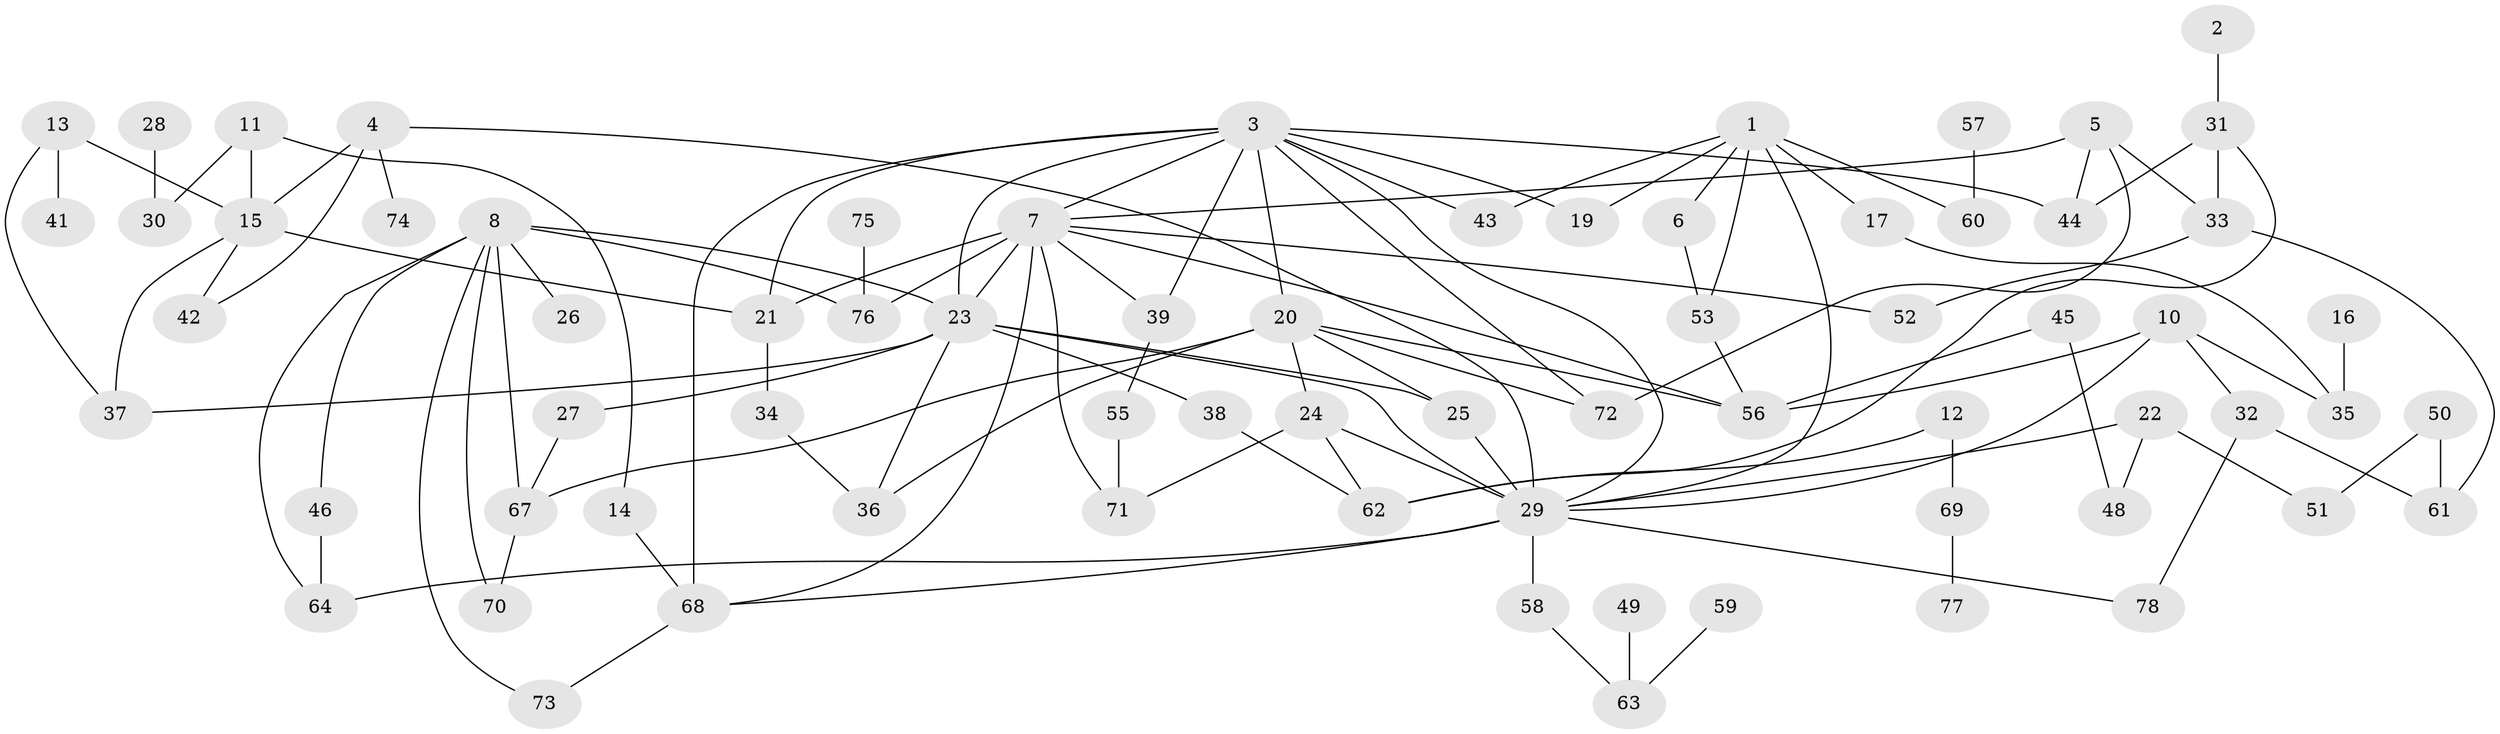// original degree distribution, {7: 0.023255813953488372, 2: 0.3023255813953488, 6: 0.023255813953488372, 5: 0.05426356589147287, 4: 0.15503875968992248, 1: 0.16279069767441862, 3: 0.2248062015503876, 0: 0.05426356589147287}
// Generated by graph-tools (version 1.1) at 2025/48/03/04/25 22:48:24]
// undirected, 71 vertices, 113 edges
graph export_dot {
  node [color=gray90,style=filled];
  1;
  2;
  3;
  4;
  5;
  6;
  7;
  8;
  10;
  11;
  12;
  13;
  14;
  15;
  16;
  17;
  19;
  20;
  21;
  22;
  23;
  24;
  25;
  26;
  27;
  28;
  29;
  30;
  31;
  32;
  33;
  34;
  35;
  36;
  37;
  38;
  39;
  41;
  42;
  43;
  44;
  45;
  46;
  48;
  49;
  50;
  51;
  52;
  53;
  55;
  56;
  57;
  58;
  59;
  60;
  61;
  62;
  63;
  64;
  67;
  68;
  69;
  70;
  71;
  72;
  73;
  74;
  75;
  76;
  77;
  78;
  1 -- 6 [weight=1.0];
  1 -- 17 [weight=1.0];
  1 -- 19 [weight=1.0];
  1 -- 29 [weight=1.0];
  1 -- 43 [weight=1.0];
  1 -- 53 [weight=1.0];
  1 -- 60 [weight=1.0];
  2 -- 31 [weight=1.0];
  3 -- 7 [weight=1.0];
  3 -- 19 [weight=1.0];
  3 -- 20 [weight=1.0];
  3 -- 21 [weight=1.0];
  3 -- 23 [weight=2.0];
  3 -- 29 [weight=1.0];
  3 -- 39 [weight=1.0];
  3 -- 43 [weight=1.0];
  3 -- 44 [weight=1.0];
  3 -- 68 [weight=1.0];
  3 -- 72 [weight=1.0];
  4 -- 15 [weight=1.0];
  4 -- 29 [weight=1.0];
  4 -- 42 [weight=1.0];
  4 -- 74 [weight=1.0];
  5 -- 7 [weight=1.0];
  5 -- 33 [weight=1.0];
  5 -- 44 [weight=1.0];
  5 -- 72 [weight=1.0];
  6 -- 53 [weight=1.0];
  7 -- 21 [weight=1.0];
  7 -- 23 [weight=5.0];
  7 -- 39 [weight=2.0];
  7 -- 52 [weight=1.0];
  7 -- 56 [weight=1.0];
  7 -- 68 [weight=1.0];
  7 -- 71 [weight=1.0];
  7 -- 76 [weight=1.0];
  8 -- 23 [weight=1.0];
  8 -- 26 [weight=1.0];
  8 -- 46 [weight=1.0];
  8 -- 64 [weight=1.0];
  8 -- 67 [weight=1.0];
  8 -- 70 [weight=1.0];
  8 -- 73 [weight=1.0];
  8 -- 76 [weight=1.0];
  10 -- 29 [weight=1.0];
  10 -- 32 [weight=1.0];
  10 -- 35 [weight=1.0];
  10 -- 56 [weight=1.0];
  11 -- 14 [weight=1.0];
  11 -- 15 [weight=1.0];
  11 -- 30 [weight=1.0];
  12 -- 62 [weight=1.0];
  12 -- 69 [weight=1.0];
  13 -- 15 [weight=1.0];
  13 -- 37 [weight=1.0];
  13 -- 41 [weight=1.0];
  14 -- 68 [weight=1.0];
  15 -- 21 [weight=1.0];
  15 -- 37 [weight=1.0];
  15 -- 42 [weight=1.0];
  16 -- 35 [weight=1.0];
  17 -- 35 [weight=1.0];
  20 -- 24 [weight=1.0];
  20 -- 25 [weight=1.0];
  20 -- 36 [weight=1.0];
  20 -- 56 [weight=1.0];
  20 -- 67 [weight=1.0];
  20 -- 72 [weight=1.0];
  21 -- 34 [weight=1.0];
  22 -- 29 [weight=1.0];
  22 -- 48 [weight=1.0];
  22 -- 51 [weight=1.0];
  23 -- 25 [weight=2.0];
  23 -- 27 [weight=1.0];
  23 -- 29 [weight=1.0];
  23 -- 36 [weight=1.0];
  23 -- 37 [weight=1.0];
  23 -- 38 [weight=1.0];
  24 -- 29 [weight=1.0];
  24 -- 62 [weight=1.0];
  24 -- 71 [weight=1.0];
  25 -- 29 [weight=1.0];
  27 -- 67 [weight=1.0];
  28 -- 30 [weight=1.0];
  29 -- 58 [weight=1.0];
  29 -- 64 [weight=1.0];
  29 -- 68 [weight=1.0];
  29 -- 78 [weight=1.0];
  31 -- 33 [weight=1.0];
  31 -- 44 [weight=1.0];
  31 -- 62 [weight=1.0];
  32 -- 61 [weight=1.0];
  32 -- 78 [weight=1.0];
  33 -- 52 [weight=1.0];
  33 -- 61 [weight=1.0];
  34 -- 36 [weight=1.0];
  38 -- 62 [weight=1.0];
  39 -- 55 [weight=1.0];
  45 -- 48 [weight=1.0];
  45 -- 56 [weight=1.0];
  46 -- 64 [weight=1.0];
  49 -- 63 [weight=1.0];
  50 -- 51 [weight=1.0];
  50 -- 61 [weight=1.0];
  53 -- 56 [weight=1.0];
  55 -- 71 [weight=1.0];
  57 -- 60 [weight=1.0];
  58 -- 63 [weight=1.0];
  59 -- 63 [weight=1.0];
  67 -- 70 [weight=1.0];
  68 -- 73 [weight=1.0];
  69 -- 77 [weight=1.0];
  75 -- 76 [weight=1.0];
}
